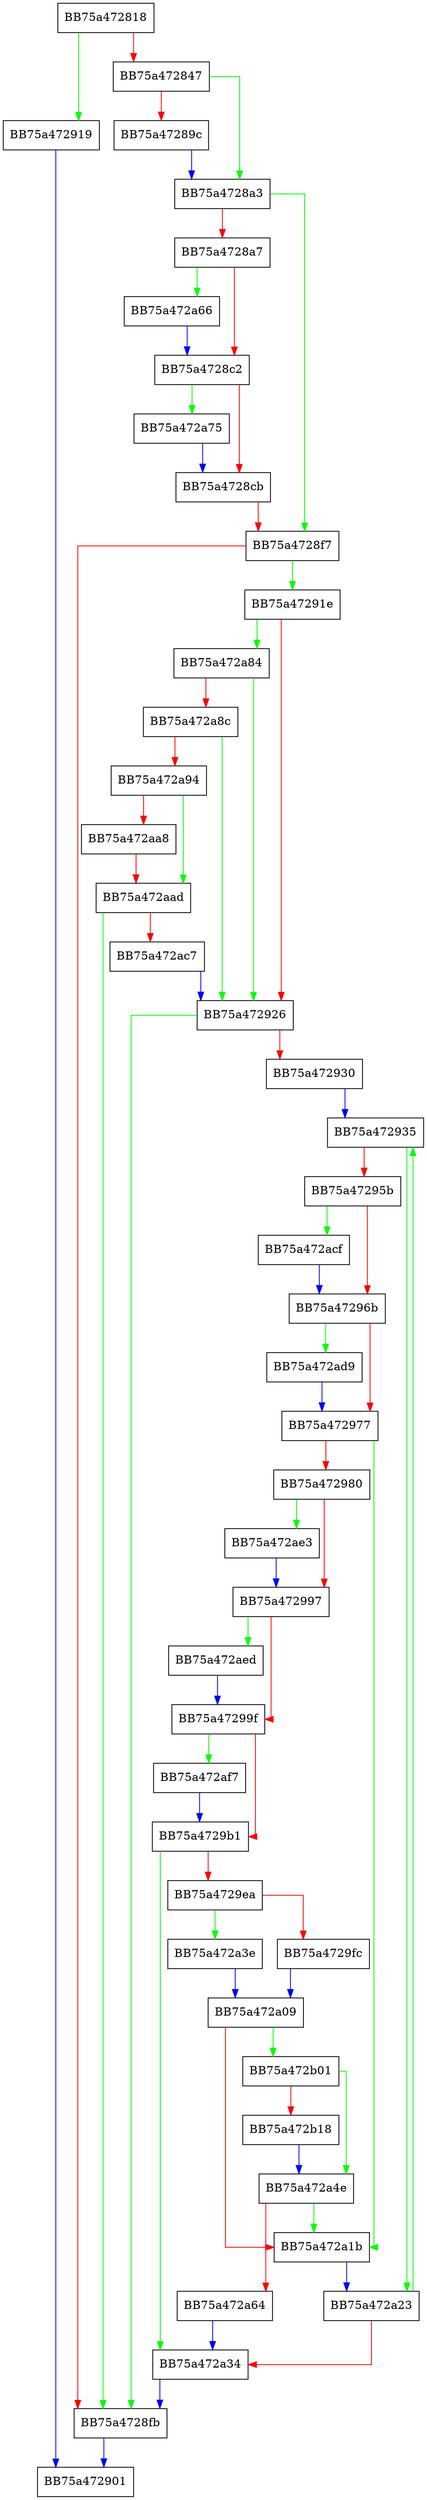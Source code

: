 digraph vdll_read_data_ex {
  node [shape="box"];
  graph [splines=ortho];
  BB75a472818 -> BB75a472919 [color="green"];
  BB75a472818 -> BB75a472847 [color="red"];
  BB75a472847 -> BB75a4728a3 [color="green"];
  BB75a472847 -> BB75a47289c [color="red"];
  BB75a47289c -> BB75a4728a3 [color="blue"];
  BB75a4728a3 -> BB75a4728f7 [color="green"];
  BB75a4728a3 -> BB75a4728a7 [color="red"];
  BB75a4728a7 -> BB75a472a66 [color="green"];
  BB75a4728a7 -> BB75a4728c2 [color="red"];
  BB75a4728c2 -> BB75a472a75 [color="green"];
  BB75a4728c2 -> BB75a4728cb [color="red"];
  BB75a4728cb -> BB75a4728f7 [color="red"];
  BB75a4728f7 -> BB75a47291e [color="green"];
  BB75a4728f7 -> BB75a4728fb [color="red"];
  BB75a4728fb -> BB75a472901 [color="blue"];
  BB75a472919 -> BB75a472901 [color="blue"];
  BB75a47291e -> BB75a472a84 [color="green"];
  BB75a47291e -> BB75a472926 [color="red"];
  BB75a472926 -> BB75a4728fb [color="green"];
  BB75a472926 -> BB75a472930 [color="red"];
  BB75a472930 -> BB75a472935 [color="blue"];
  BB75a472935 -> BB75a472a23 [color="green"];
  BB75a472935 -> BB75a47295b [color="red"];
  BB75a47295b -> BB75a472acf [color="green"];
  BB75a47295b -> BB75a47296b [color="red"];
  BB75a47296b -> BB75a472ad9 [color="green"];
  BB75a47296b -> BB75a472977 [color="red"];
  BB75a472977 -> BB75a472a1b [color="green"];
  BB75a472977 -> BB75a472980 [color="red"];
  BB75a472980 -> BB75a472ae3 [color="green"];
  BB75a472980 -> BB75a472997 [color="red"];
  BB75a472997 -> BB75a472aed [color="green"];
  BB75a472997 -> BB75a47299f [color="red"];
  BB75a47299f -> BB75a472af7 [color="green"];
  BB75a47299f -> BB75a4729b1 [color="red"];
  BB75a4729b1 -> BB75a472a34 [color="green"];
  BB75a4729b1 -> BB75a4729ea [color="red"];
  BB75a4729ea -> BB75a472a3e [color="green"];
  BB75a4729ea -> BB75a4729fc [color="red"];
  BB75a4729fc -> BB75a472a09 [color="blue"];
  BB75a472a09 -> BB75a472b01 [color="green"];
  BB75a472a09 -> BB75a472a1b [color="red"];
  BB75a472a1b -> BB75a472a23 [color="blue"];
  BB75a472a23 -> BB75a472935 [color="green"];
  BB75a472a23 -> BB75a472a34 [color="red"];
  BB75a472a34 -> BB75a4728fb [color="blue"];
  BB75a472a3e -> BB75a472a09 [color="blue"];
  BB75a472a4e -> BB75a472a1b [color="green"];
  BB75a472a4e -> BB75a472a64 [color="red"];
  BB75a472a64 -> BB75a472a34 [color="blue"];
  BB75a472a66 -> BB75a4728c2 [color="blue"];
  BB75a472a75 -> BB75a4728cb [color="blue"];
  BB75a472a84 -> BB75a472926 [color="green"];
  BB75a472a84 -> BB75a472a8c [color="red"];
  BB75a472a8c -> BB75a472926 [color="green"];
  BB75a472a8c -> BB75a472a94 [color="red"];
  BB75a472a94 -> BB75a472aad [color="green"];
  BB75a472a94 -> BB75a472aa8 [color="red"];
  BB75a472aa8 -> BB75a472aad [color="red"];
  BB75a472aad -> BB75a4728fb [color="green"];
  BB75a472aad -> BB75a472ac7 [color="red"];
  BB75a472ac7 -> BB75a472926 [color="blue"];
  BB75a472acf -> BB75a47296b [color="blue"];
  BB75a472ad9 -> BB75a472977 [color="blue"];
  BB75a472ae3 -> BB75a472997 [color="blue"];
  BB75a472aed -> BB75a47299f [color="blue"];
  BB75a472af7 -> BB75a4729b1 [color="blue"];
  BB75a472b01 -> BB75a472a4e [color="green"];
  BB75a472b01 -> BB75a472b18 [color="red"];
  BB75a472b18 -> BB75a472a4e [color="blue"];
}